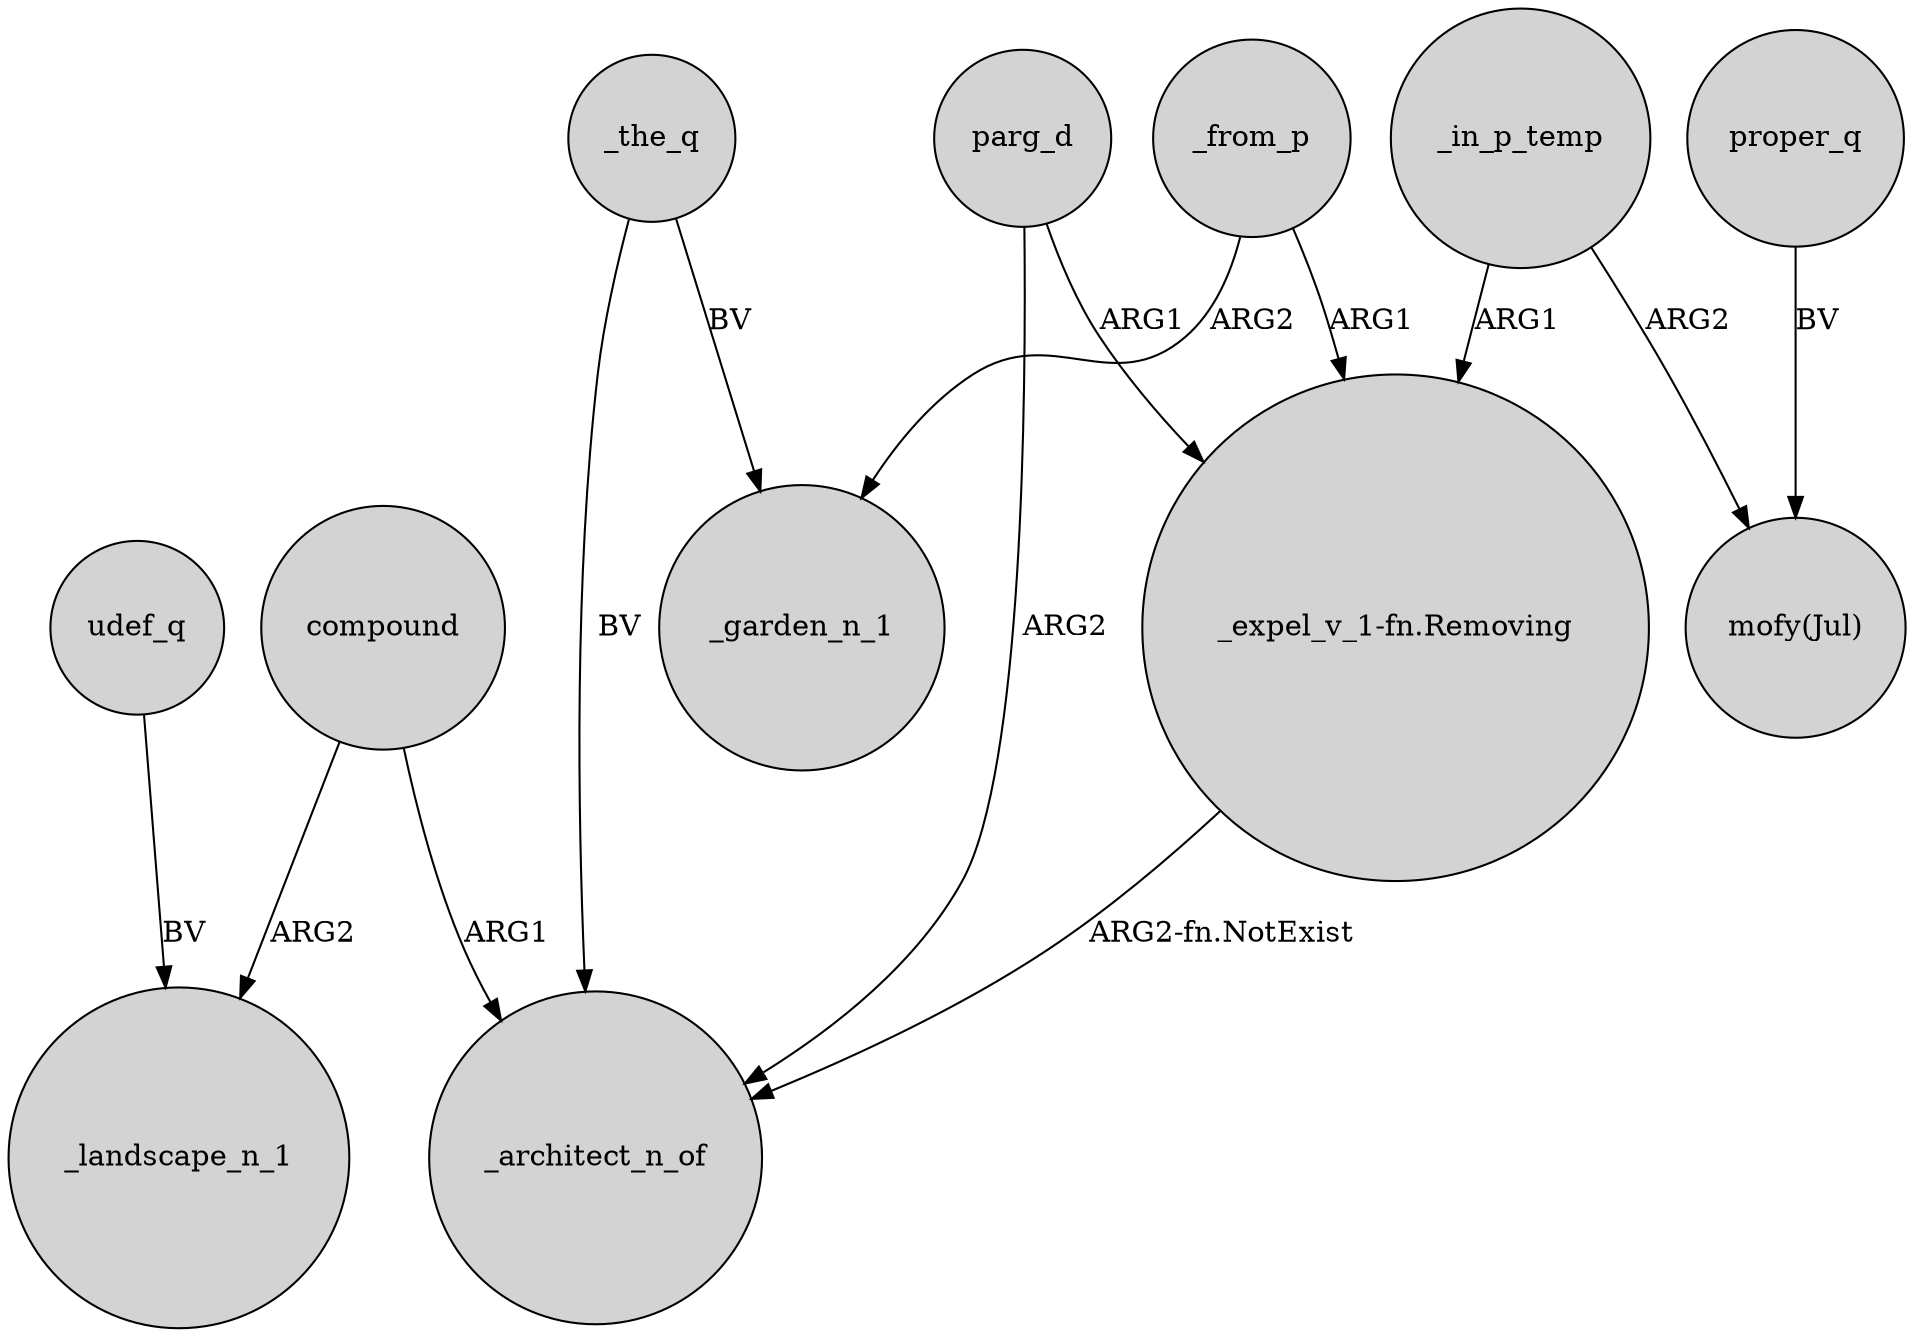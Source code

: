digraph {
	node [shape=circle style=filled]
	udef_q -> _landscape_n_1 [label=BV]
	_in_p_temp -> "mofy(Jul)" [label=ARG2]
	compound -> _architect_n_of [label=ARG1]
	compound -> _landscape_n_1 [label=ARG2]
	_from_p -> _garden_n_1 [label=ARG2]
	_the_q -> _garden_n_1 [label=BV]
	proper_q -> "mofy(Jul)" [label=BV]
	_from_p -> "_expel_v_1-fn.Removing" [label=ARG1]
	parg_d -> "_expel_v_1-fn.Removing" [label=ARG1]
	_in_p_temp -> "_expel_v_1-fn.Removing" [label=ARG1]
	parg_d -> _architect_n_of [label=ARG2]
	_the_q -> _architect_n_of [label=BV]
	"_expel_v_1-fn.Removing" -> _architect_n_of [label="ARG2-fn.NotExist"]
}
